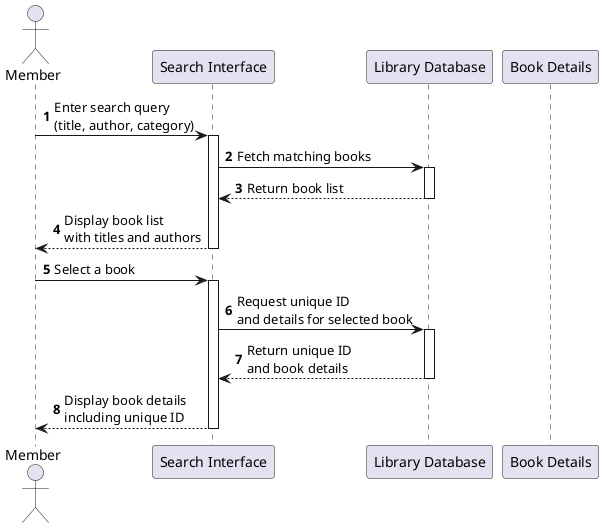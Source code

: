 @startuml
autonumber
actor Member as M
participant "Search Interface" as SI
participant "Library Database" as DB
participant "Book Details" as BD

M -> SI : Enter search query\n(title, author, category)
activate SI

SI -> DB : Fetch matching books
activate DB

DB --> SI : Return book list
deactivate DB

SI --> M : Display book list\nwith titles and authors
deactivate SI

M -> SI : Select a book
activate SI

SI -> DB : Request unique ID\nand details for selected book
activate DB

DB --> SI : Return unique ID\nand book details
deactivate DB

SI --> M : Display book details\nincluding unique ID
deactivate SI

@enduml